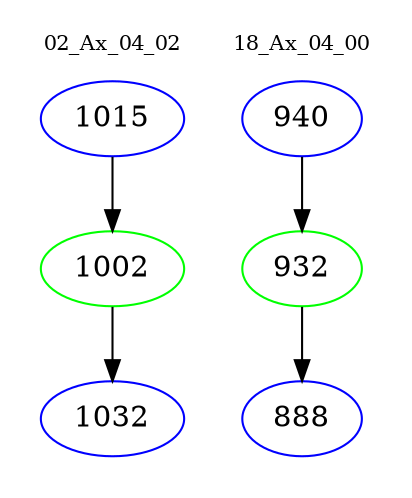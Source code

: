 digraph{
subgraph cluster_0 {
color = white
label = "02_Ax_04_02";
fontsize=10;
T0_1015 [label="1015", color="blue"]
T0_1015 -> T0_1002 [color="black"]
T0_1002 [label="1002", color="green"]
T0_1002 -> T0_1032 [color="black"]
T0_1032 [label="1032", color="blue"]
}
subgraph cluster_1 {
color = white
label = "18_Ax_04_00";
fontsize=10;
T1_940 [label="940", color="blue"]
T1_940 -> T1_932 [color="black"]
T1_932 [label="932", color="green"]
T1_932 -> T1_888 [color="black"]
T1_888 [label="888", color="blue"]
}
}
